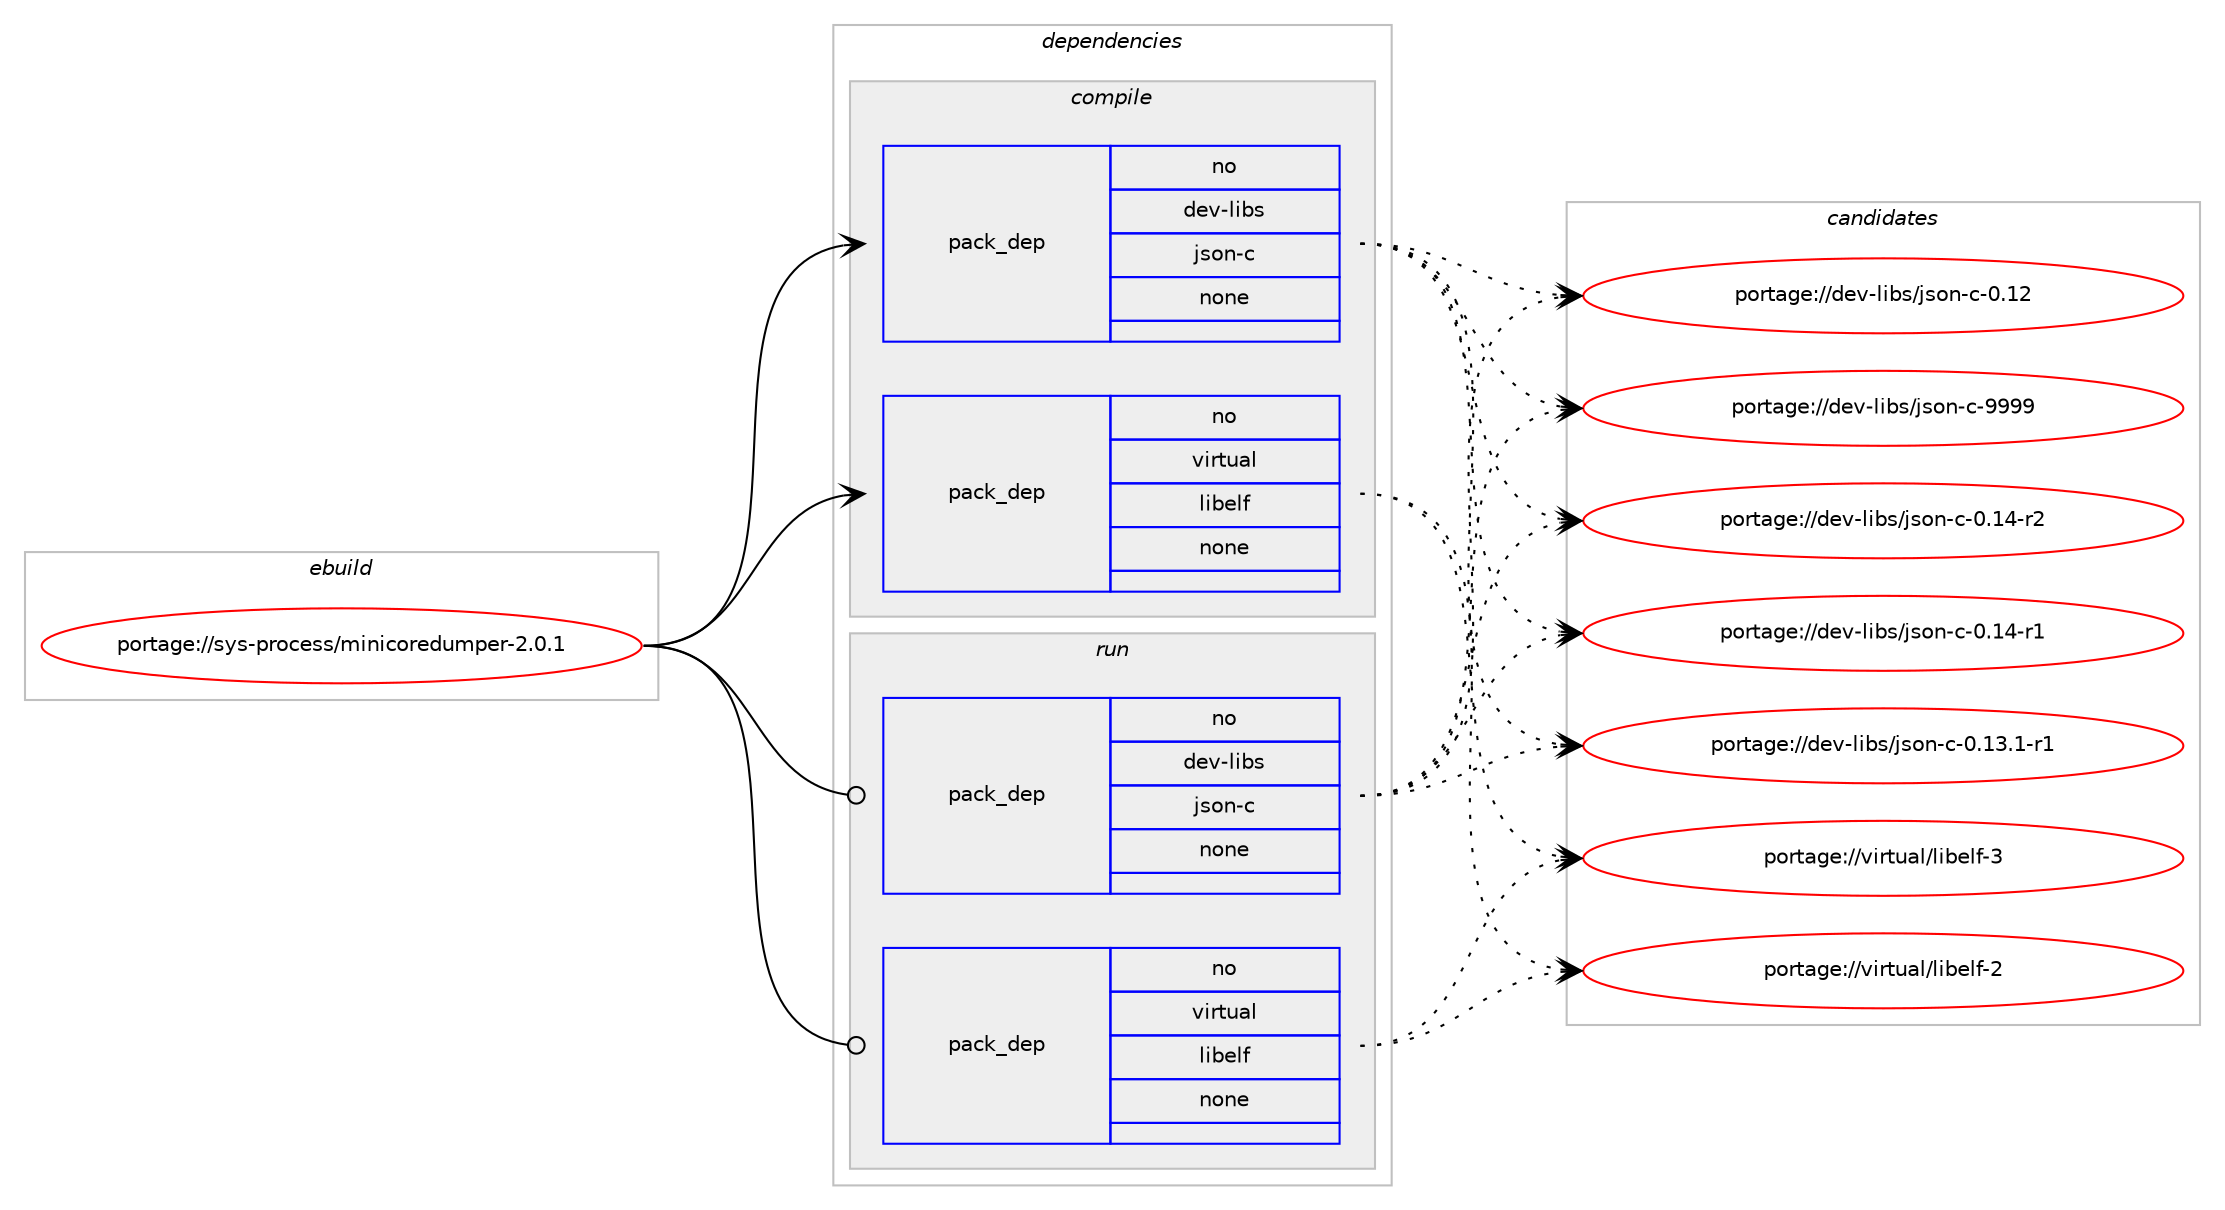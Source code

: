 digraph prolog {

# *************
# Graph options
# *************

newrank=true;
concentrate=true;
compound=true;
graph [rankdir=LR,fontname=Helvetica,fontsize=10,ranksep=1.5];#, ranksep=2.5, nodesep=0.2];
edge  [arrowhead=vee];
node  [fontname=Helvetica,fontsize=10];

# **********
# The ebuild
# **********

subgraph cluster_leftcol {
color=gray;
rank=same;
label=<<i>ebuild</i>>;
id [label="portage://sys-process/minicoredumper-2.0.1", color=red, width=4, href="../sys-process/minicoredumper-2.0.1.svg"];
}

# ****************
# The dependencies
# ****************

subgraph cluster_midcol {
color=gray;
label=<<i>dependencies</i>>;
subgraph cluster_compile {
fillcolor="#eeeeee";
style=filled;
label=<<i>compile</i>>;
subgraph pack2789 {
dependency3269 [label=<<TABLE BORDER="0" CELLBORDER="1" CELLSPACING="0" CELLPADDING="4" WIDTH="220"><TR><TD ROWSPAN="6" CELLPADDING="30">pack_dep</TD></TR><TR><TD WIDTH="110">no</TD></TR><TR><TD>dev-libs</TD></TR><TR><TD>json-c</TD></TR><TR><TD>none</TD></TR><TR><TD></TD></TR></TABLE>>, shape=none, color=blue];
}
id:e -> dependency3269:w [weight=20,style="solid",arrowhead="vee"];
subgraph pack2790 {
dependency3270 [label=<<TABLE BORDER="0" CELLBORDER="1" CELLSPACING="0" CELLPADDING="4" WIDTH="220"><TR><TD ROWSPAN="6" CELLPADDING="30">pack_dep</TD></TR><TR><TD WIDTH="110">no</TD></TR><TR><TD>virtual</TD></TR><TR><TD>libelf</TD></TR><TR><TD>none</TD></TR><TR><TD></TD></TR></TABLE>>, shape=none, color=blue];
}
id:e -> dependency3270:w [weight=20,style="solid",arrowhead="vee"];
}
subgraph cluster_compileandrun {
fillcolor="#eeeeee";
style=filled;
label=<<i>compile and run</i>>;
}
subgraph cluster_run {
fillcolor="#eeeeee";
style=filled;
label=<<i>run</i>>;
subgraph pack2791 {
dependency3271 [label=<<TABLE BORDER="0" CELLBORDER="1" CELLSPACING="0" CELLPADDING="4" WIDTH="220"><TR><TD ROWSPAN="6" CELLPADDING="30">pack_dep</TD></TR><TR><TD WIDTH="110">no</TD></TR><TR><TD>dev-libs</TD></TR><TR><TD>json-c</TD></TR><TR><TD>none</TD></TR><TR><TD></TD></TR></TABLE>>, shape=none, color=blue];
}
id:e -> dependency3271:w [weight=20,style="solid",arrowhead="odot"];
subgraph pack2792 {
dependency3272 [label=<<TABLE BORDER="0" CELLBORDER="1" CELLSPACING="0" CELLPADDING="4" WIDTH="220"><TR><TD ROWSPAN="6" CELLPADDING="30">pack_dep</TD></TR><TR><TD WIDTH="110">no</TD></TR><TR><TD>virtual</TD></TR><TR><TD>libelf</TD></TR><TR><TD>none</TD></TR><TR><TD></TD></TR></TABLE>>, shape=none, color=blue];
}
id:e -> dependency3272:w [weight=20,style="solid",arrowhead="odot"];
}
}

# **************
# The candidates
# **************

subgraph cluster_choices {
rank=same;
color=gray;
label=<<i>candidates</i>>;

subgraph choice2789 {
color=black;
nodesep=1;
choice10010111845108105981154710611511111045994557575757 [label="portage://dev-libs/json-c-9999", color=red, width=4,href="../dev-libs/json-c-9999.svg"];
choice100101118451081059811547106115111110459945484649524511450 [label="portage://dev-libs/json-c-0.14-r2", color=red, width=4,href="../dev-libs/json-c-0.14-r2.svg"];
choice100101118451081059811547106115111110459945484649524511449 [label="portage://dev-libs/json-c-0.14-r1", color=red, width=4,href="../dev-libs/json-c-0.14-r1.svg"];
choice1001011184510810598115471061151111104599454846495146494511449 [label="portage://dev-libs/json-c-0.13.1-r1", color=red, width=4,href="../dev-libs/json-c-0.13.1-r1.svg"];
choice10010111845108105981154710611511111045994548464950 [label="portage://dev-libs/json-c-0.12", color=red, width=4,href="../dev-libs/json-c-0.12.svg"];
dependency3269:e -> choice10010111845108105981154710611511111045994557575757:w [style=dotted,weight="100"];
dependency3269:e -> choice100101118451081059811547106115111110459945484649524511450:w [style=dotted,weight="100"];
dependency3269:e -> choice100101118451081059811547106115111110459945484649524511449:w [style=dotted,weight="100"];
dependency3269:e -> choice1001011184510810598115471061151111104599454846495146494511449:w [style=dotted,weight="100"];
dependency3269:e -> choice10010111845108105981154710611511111045994548464950:w [style=dotted,weight="100"];
}
subgraph choice2790 {
color=black;
nodesep=1;
choice1181051141161179710847108105981011081024551 [label="portage://virtual/libelf-3", color=red, width=4,href="../virtual/libelf-3.svg"];
choice1181051141161179710847108105981011081024550 [label="portage://virtual/libelf-2", color=red, width=4,href="../virtual/libelf-2.svg"];
dependency3270:e -> choice1181051141161179710847108105981011081024551:w [style=dotted,weight="100"];
dependency3270:e -> choice1181051141161179710847108105981011081024550:w [style=dotted,weight="100"];
}
subgraph choice2791 {
color=black;
nodesep=1;
choice10010111845108105981154710611511111045994557575757 [label="portage://dev-libs/json-c-9999", color=red, width=4,href="../dev-libs/json-c-9999.svg"];
choice100101118451081059811547106115111110459945484649524511450 [label="portage://dev-libs/json-c-0.14-r2", color=red, width=4,href="../dev-libs/json-c-0.14-r2.svg"];
choice100101118451081059811547106115111110459945484649524511449 [label="portage://dev-libs/json-c-0.14-r1", color=red, width=4,href="../dev-libs/json-c-0.14-r1.svg"];
choice1001011184510810598115471061151111104599454846495146494511449 [label="portage://dev-libs/json-c-0.13.1-r1", color=red, width=4,href="../dev-libs/json-c-0.13.1-r1.svg"];
choice10010111845108105981154710611511111045994548464950 [label="portage://dev-libs/json-c-0.12", color=red, width=4,href="../dev-libs/json-c-0.12.svg"];
dependency3271:e -> choice10010111845108105981154710611511111045994557575757:w [style=dotted,weight="100"];
dependency3271:e -> choice100101118451081059811547106115111110459945484649524511450:w [style=dotted,weight="100"];
dependency3271:e -> choice100101118451081059811547106115111110459945484649524511449:w [style=dotted,weight="100"];
dependency3271:e -> choice1001011184510810598115471061151111104599454846495146494511449:w [style=dotted,weight="100"];
dependency3271:e -> choice10010111845108105981154710611511111045994548464950:w [style=dotted,weight="100"];
}
subgraph choice2792 {
color=black;
nodesep=1;
choice1181051141161179710847108105981011081024551 [label="portage://virtual/libelf-3", color=red, width=4,href="../virtual/libelf-3.svg"];
choice1181051141161179710847108105981011081024550 [label="portage://virtual/libelf-2", color=red, width=4,href="../virtual/libelf-2.svg"];
dependency3272:e -> choice1181051141161179710847108105981011081024551:w [style=dotted,weight="100"];
dependency3272:e -> choice1181051141161179710847108105981011081024550:w [style=dotted,weight="100"];
}
}

}
